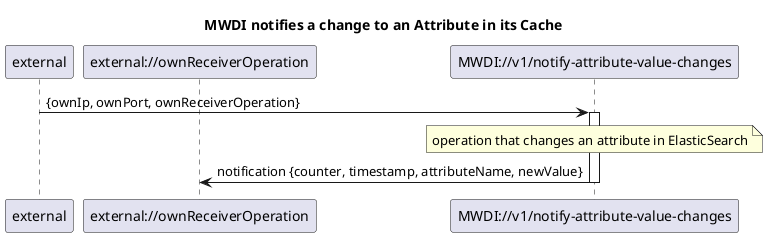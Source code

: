 @startuml 120_MwdiNotifiesAttributeChange
skinparam responseMessageBelowArrow true

title MWDI notifies a change to an Attribute in its Cache

participant "external" as external
participant "external://ownReceiverOperation" as receiverOperation
participant "MWDI://v1/notify-attribute-value-changes" as notifyAttributeChange

external -> notifyAttributeChange: {ownIp, ownPort, ownReceiverOperation}
activate notifyAttributeChange

note over notifyAttributeChange: operation that changes an attribute in ElasticSearch

notifyAttributeChange -> receiverOperation: notification {counter, timestamp, attributeName, newValue}
deactivate notifyAttributeChange

@enduml